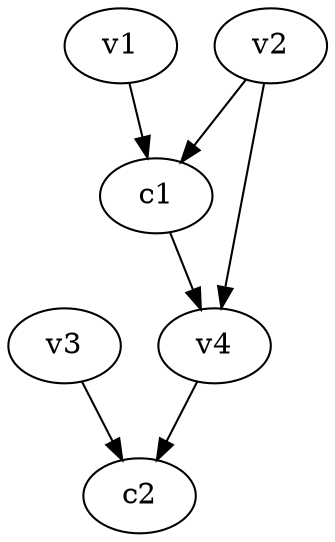strict digraph  {
c1;
c2;
v1;
v2;
v3;
v4;
c1 -> v4  [weight=1];
v1 -> c1  [weight=1];
v2 -> c1  [weight=1];
v2 -> v4  [weight=1];
v3 -> c2  [weight=1];
v4 -> c2  [weight=1];
}
